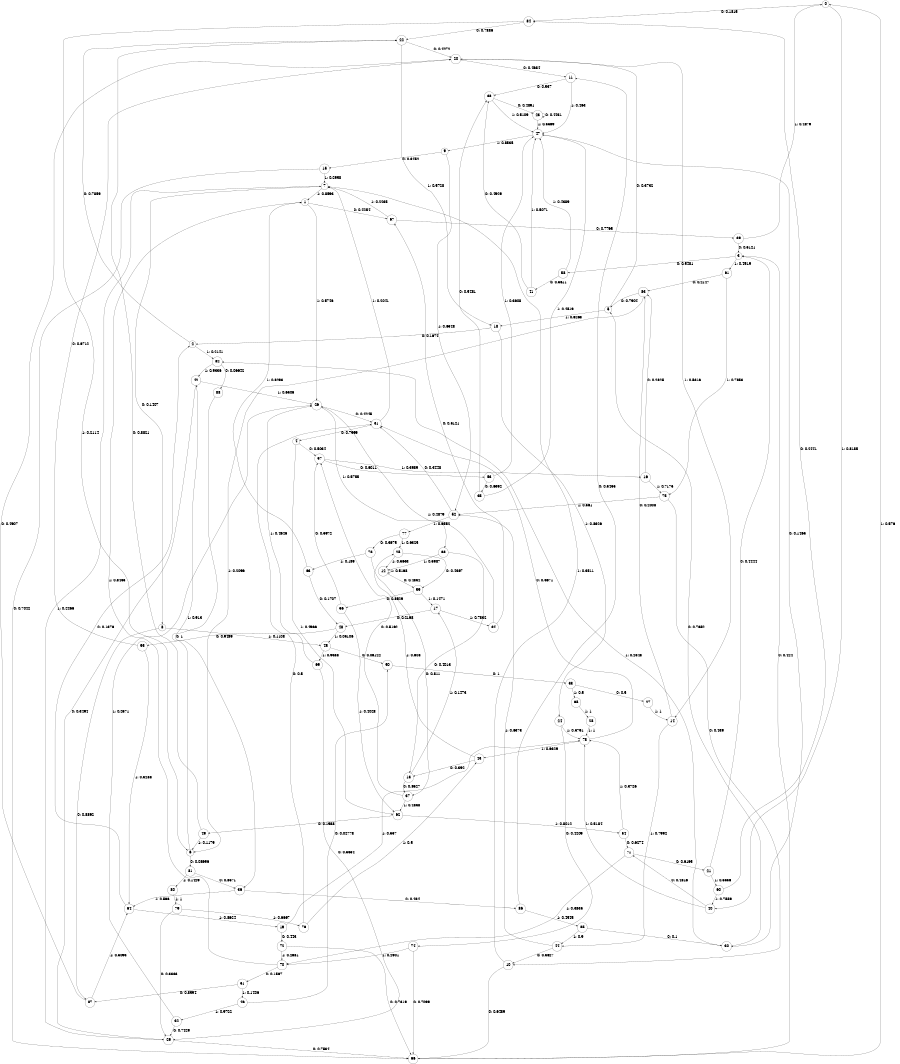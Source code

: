digraph "ch30concat_phase3_L10" {
size = "6,8.5";
ratio = "fill";
node [shape = circle];
node [fontsize = 24];
edge [fontsize = 24];
0 -> 84 [label = "0: 0.1815   "];
0 -> 40 [label = "1: 0.8185   "];
1 -> 67 [label = "0: 0.4254   "];
1 -> 26 [label = "1: 0.5746   "];
2 -> 22 [label = "0: 0.7859   "];
2 -> 82 [label = "1: 0.2141   "];
3 -> 58 [label = "0: 0.5481   "];
3 -> 61 [label = "1: 0.4519   "];
4 -> 57 [label = "0: 0.5034   "];
4 -> 62 [label = "1: 0.4966   "];
5 -> 20 [label = "0: 0.3732   "];
5 -> 18 [label = "1: 0.6268   "];
6 -> 81 [label = "0: 0.08696  "];
6 -> 42 [label = "1: 0.913    "];
7 -> 8 [label = "0: 0.1407   "];
7 -> 1 [label = "1: 0.8593   "];
8 -> 87 [label = "0: 0.8892   "];
8 -> 45 [label = "1: 0.1108   "];
9 -> 15 [label = "0: 0.3452   "];
9 -> 52 [label = "1: 0.6548   "];
10 -> 66 [label = "0: 0.6489   "];
10 -> 7 [label = "1: 0.3511   "];
11 -> 38 [label = "0: 0.537    "];
11 -> 47 [label = "1: 0.463    "];
12 -> 59 [label = "0: 0.4832   "];
12 -> 12 [label = "1: 0.5168   "];
13 -> 37 [label = "0: 0.8527   "];
13 -> 17 [label = "1: 0.1473   "];
14 -> 83 [label = "0: 0.2008   "];
14 -> 44 [label = "1: 0.7992   "];
15 -> 66 [label = "0: 0.7042   "];
15 -> 7 [label = "1: 0.2958   "];
16 -> 83 [label = "0: 0.2825   "];
16 -> 75 [label = "1: 0.7175   "];
17 -> 48 [label = "0: 0.2168   "];
17 -> 34 [label = "1: 0.7832   "];
18 -> 2 [label = "0: 0.1674   "];
18 -> 24 [label = "1: 0.8326   "];
19 -> 72 [label = "0: 0.443    "];
19 -> 78 [label = "1: 0.557    "];
20 -> 11 [label = "0: 0.4684   "];
20 -> 14 [label = "1: 0.5316   "];
21 -> 3 [label = "0: 0.4444   "];
21 -> 60 [label = "1: 0.5556   "];
22 -> 20 [label = "0: 0.4272   "];
22 -> 18 [label = "1: 0.5728   "];
23 -> 23 [label = "0: 0.4431   "];
23 -> 47 [label = "1: 0.5569   "];
24 -> 74 [label = "0: 0.4209   "];
24 -> 78 [label = "1: 0.5791   "];
25 -> 59 [label = "0: 0.4367   "];
25 -> 12 [label = "1: 0.5633   "];
26 -> 31 [label = "0: 0.4245   "];
26 -> 68 [label = "1: 0.5755   "];
27 -> 14 [label = "1: 1        "];
28 -> 78 [label = "1: 1        "];
29 -> 66 [label = "0: 0.7534   "];
29 -> 7 [label = "1: 0.2466   "];
30 -> 5 [label = "0: 0.7652   "];
30 -> 82 [label = "1: 0.2348   "];
31 -> 4 [label = "0: 0.7959   "];
31 -> 7 [label = "1: 0.2041   "];
32 -> 29 [label = "0: 0.7429   "];
32 -> 26 [label = "1: 0.2571   "];
33 -> 27 [label = "0: 0.5      "];
33 -> 65 [label = "1: 0.5      "];
34 -> 67 [label = "0: 0.5121   "];
34 -> 26 [label = "1: 0.4879   "];
35 -> 38 [label = "0: 0.5481   "];
35 -> 47 [label = "1: 0.4519   "];
36 -> 86 [label = "0: 0.434    "];
36 -> 64 [label = "1: 0.566    "];
37 -> 57 [label = "0: 0.5162   "];
37 -> 62 [label = "1: 0.4838   "];
38 -> 23 [label = "0: 0.4891   "];
38 -> 47 [label = "1: 0.5109   "];
39 -> 3 [label = "0: 0.5121   "];
39 -> 0 [label = "1: 0.4879   "];
40 -> 71 [label = "0: 0.4816   "];
40 -> 78 [label = "1: 0.5184   "];
41 -> 38 [label = "0: 0.4929   "];
41 -> 47 [label = "1: 0.5071   "];
42 -> 29 [label = "0: 0.3494   "];
42 -> 26 [label = "1: 0.6506   "];
43 -> 13 [label = "0: 0.392    "];
43 -> 25 [label = "1: 0.608    "];
44 -> 10 [label = "0: 0.3627   "];
44 -> 52 [label = "1: 0.6373   "];
45 -> 50 [label = "0: 0.06122  "];
45 -> 69 [label = "1: 0.9388   "];
46 -> 50 [label = "0: 0.02778  "];
46 -> 32 [label = "1: 0.9722   "];
47 -> 30 [label = "0: 0.1465   "];
47 -> 9 [label = "1: 0.8535   "];
48 -> 55 [label = "0: 0.9489   "];
48 -> 45 [label = "1: 0.05106  "];
49 -> 22 [label = "0: 0.8821   "];
49 -> 6 [label = "1: 0.1179   "];
50 -> 33 [label = "0: 1        "];
51 -> 87 [label = "0: 0.8594   "];
51 -> 46 [label = "1: 0.1406   "];
52 -> 31 [label = "0: 0.3448   "];
52 -> 77 [label = "1: 0.6552   "];
53 -> 35 [label = "0: 0.6392   "];
53 -> 47 [label = "1: 0.3608   "];
54 -> 71 [label = "0: 0.6274   "];
54 -> 78 [label = "1: 0.3726   "];
55 -> 20 [label = "0: 0.6712   "];
55 -> 64 [label = "1: 0.3288   "];
56 -> 57 [label = "0: 0.5972   "];
56 -> 62 [label = "1: 0.4028   "];
57 -> 53 [label = "0: 0.6011   "];
57 -> 16 [label = "1: 0.3989   "];
58 -> 41 [label = "0: 0.5611   "];
58 -> 47 [label = "1: 0.4389   "];
59 -> 56 [label = "0: 0.8529   "];
59 -> 17 [label = "1: 0.1471   "];
60 -> 84 [label = "0: 0.2441   "];
60 -> 40 [label = "1: 0.7559   "];
61 -> 83 [label = "0: 0.2147   "];
61 -> 75 [label = "1: 0.7853   "];
62 -> 49 [label = "0: 0.1988   "];
62 -> 54 [label = "1: 0.8012   "];
63 -> 48 [label = "0: 0.1707   "];
63 -> 1 [label = "1: 0.8293   "];
64 -> 2 [label = "0: 0.1376   "];
64 -> 19 [label = "1: 0.8624   "];
65 -> 28 [label = "1: 1        "];
66 -> 3 [label = "0: 0.424    "];
66 -> 0 [label = "1: 0.576    "];
67 -> 39 [label = "0: 0.7765   "];
67 -> 7 [label = "1: 0.2235   "];
68 -> 13 [label = "0: 0.4013   "];
68 -> 12 [label = "1: 0.5987   "];
69 -> 29 [label = "0: 0.5354   "];
69 -> 26 [label = "1: 0.4646   "];
70 -> 51 [label = "0: 0.1567   "];
70 -> 1 [label = "1: 0.8433   "];
71 -> 21 [label = "0: 0.6165   "];
71 -> 70 [label = "1: 0.3835   "];
72 -> 66 [label = "0: 0.7319   "];
72 -> 70 [label = "1: 0.2681   "];
73 -> 37 [label = "0: 0.811    "];
73 -> 63 [label = "1: 0.189    "];
74 -> 66 [label = "0: 0.7099   "];
74 -> 70 [label = "1: 0.2901   "];
75 -> 10 [label = "0: 0.439    "];
75 -> 52 [label = "1: 0.561    "];
76 -> 31 [label = "0: 0.5      "];
76 -> 43 [label = "1: 0.5      "];
77 -> 73 [label = "0: 0.3675   "];
77 -> 25 [label = "1: 0.6325   "];
78 -> 31 [label = "0: 0.3671   "];
78 -> 43 [label = "1: 0.6329   "];
79 -> 29 [label = "0: 0.3333   "];
79 -> 76 [label = "1: 0.6667   "];
80 -> 79 [label = "1: 1        "];
81 -> 36 [label = "0: 0.8571   "];
81 -> 80 [label = "1: 0.1429   "];
82 -> 88 [label = "0: 0.06642  "];
82 -> 42 [label = "1: 0.9336   "];
83 -> 5 [label = "0: 0.7904   "];
83 -> 6 [label = "1: 0.2096   "];
84 -> 22 [label = "0: 0.7886   "];
84 -> 6 [label = "1: 0.2114   "];
85 -> 30 [label = "0: 0.1      "];
85 -> 44 [label = "1: 0.9      "];
86 -> 11 [label = "0: 0.5455   "];
86 -> 85 [label = "1: 0.4545   "];
87 -> 20 [label = "0: 0.4907   "];
87 -> 64 [label = "1: 0.5093   "];
88 -> 36 [label = "0: 1        "];
}